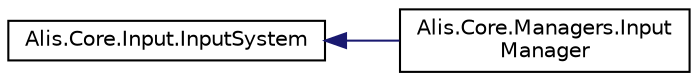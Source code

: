 digraph "Graphical Class Hierarchy"
{
 // LATEX_PDF_SIZE
  edge [fontname="Helvetica",fontsize="10",labelfontname="Helvetica",labelfontsize="10"];
  node [fontname="Helvetica",fontsize="10",shape=record];
  rankdir="LR";
  Node0 [label="Alis.Core.Input.InputSystem",height=0.2,width=0.4,color="black", fillcolor="white", style="filled",URL="$class_alis_1_1_core_1_1_input_1_1_input_system.html",tooltip="The input system class"];
  Node0 -> Node1 [dir="back",color="midnightblue",fontsize="10",style="solid",fontname="Helvetica"];
  Node1 [label="Alis.Core.Managers.Input\lManager",height=0.2,width=0.4,color="black", fillcolor="white", style="filled",URL="$class_alis_1_1_core_1_1_managers_1_1_input_manager.html",tooltip=" "];
}
